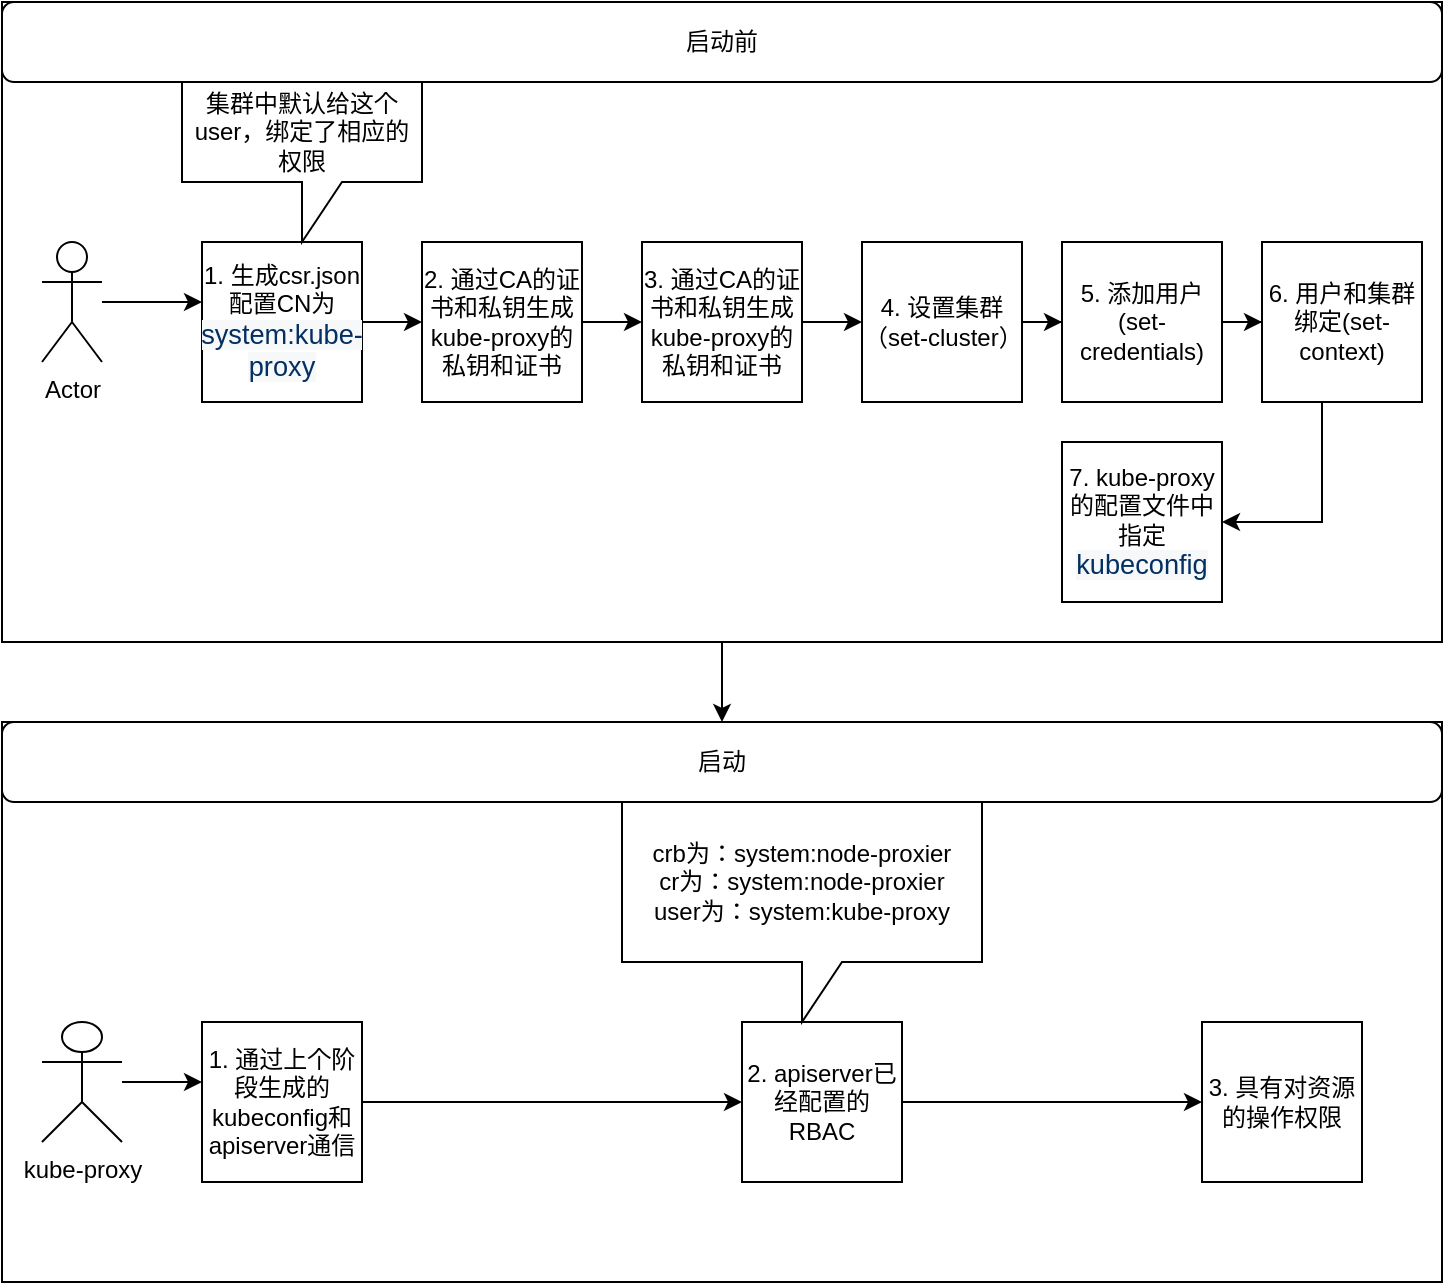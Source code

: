 <mxfile version="12.4.3" type="github" pages="1">
  <diagram id="YDSZ40Oa2ds1ZQn46RLf" name="第 1 页">
    <mxGraphModel dx="1106" dy="702" grid="1" gridSize="10" guides="1" tooltips="1" connect="1" arrows="1" fold="1" page="1" pageScale="1" pageWidth="827" pageHeight="1169" math="0" shadow="0">
      <root>
        <mxCell id="0"/>
        <mxCell id="1" parent="0"/>
        <mxCell id="UKzFMY9ASAY2GWc8jaDQ-19" value="" style="edgeStyle=orthogonalEdgeStyle;rounded=0;orthogonalLoop=1;jettySize=auto;html=1;" edge="1" parent="1" source="UKzFMY9ASAY2GWc8jaDQ-1" target="UKzFMY9ASAY2GWc8jaDQ-18">
          <mxGeometry relative="1" as="geometry"/>
        </mxCell>
        <mxCell id="UKzFMY9ASAY2GWc8jaDQ-1" value="" style="rounded=0;whiteSpace=wrap;html=1;" vertex="1" parent="1">
          <mxGeometry x="50" y="120" width="720" height="320" as="geometry"/>
        </mxCell>
        <mxCell id="UKzFMY9ASAY2GWc8jaDQ-18" value="" style="rounded=0;whiteSpace=wrap;html=1;" vertex="1" parent="1">
          <mxGeometry x="50" y="480" width="720" height="280" as="geometry"/>
        </mxCell>
        <mxCell id="UKzFMY9ASAY2GWc8jaDQ-2" value="启动前" style="rounded=1;whiteSpace=wrap;html=1;" vertex="1" parent="1">
          <mxGeometry x="50" y="120" width="720" height="40" as="geometry"/>
        </mxCell>
        <mxCell id="UKzFMY9ASAY2GWc8jaDQ-5" value="" style="edgeStyle=orthogonalEdgeStyle;rounded=0;orthogonalLoop=1;jettySize=auto;html=1;" edge="1" parent="1" source="UKzFMY9ASAY2GWc8jaDQ-3">
          <mxGeometry relative="1" as="geometry">
            <mxPoint x="150" y="270" as="targetPoint"/>
            <Array as="points">
              <mxPoint x="120" y="270"/>
              <mxPoint x="120" y="270"/>
            </Array>
          </mxGeometry>
        </mxCell>
        <mxCell id="UKzFMY9ASAY2GWc8jaDQ-3" value="Actor" style="shape=umlActor;verticalLabelPosition=bottom;labelBackgroundColor=#ffffff;verticalAlign=top;html=1;outlineConnect=0;" vertex="1" parent="1">
          <mxGeometry x="70" y="240" width="30" height="60" as="geometry"/>
        </mxCell>
        <mxCell id="UKzFMY9ASAY2GWc8jaDQ-8" value="" style="edgeStyle=orthogonalEdgeStyle;rounded=0;orthogonalLoop=1;jettySize=auto;html=1;" edge="1" parent="1" source="UKzFMY9ASAY2GWc8jaDQ-6" target="UKzFMY9ASAY2GWc8jaDQ-7">
          <mxGeometry relative="1" as="geometry"/>
        </mxCell>
        <mxCell id="UKzFMY9ASAY2GWc8jaDQ-6" value="1. 生成csr.json&lt;br&gt;配置CN为&lt;span style=&quot;color: rgb(3 , 47 , 98) ; background-color: rgb(246 , 248 , 250) ; font-family: , &amp;#34;consolas&amp;#34; , &amp;#34;liberation mono&amp;#34; , &amp;#34;menlo&amp;#34; , monospace ; font-size: 13.6px&quot;&gt;system:kube-proxy&lt;/span&gt;" style="whiteSpace=wrap;html=1;aspect=fixed;" vertex="1" parent="1">
          <mxGeometry x="150" y="240" width="80" height="80" as="geometry"/>
        </mxCell>
        <mxCell id="UKzFMY9ASAY2GWc8jaDQ-10" value="" style="edgeStyle=orthogonalEdgeStyle;rounded=0;orthogonalLoop=1;jettySize=auto;html=1;" edge="1" parent="1" source="UKzFMY9ASAY2GWc8jaDQ-7" target="UKzFMY9ASAY2GWc8jaDQ-9">
          <mxGeometry relative="1" as="geometry"/>
        </mxCell>
        <mxCell id="UKzFMY9ASAY2GWc8jaDQ-7" value="2. 通过CA的证书和私钥生成kube-proxy的私钥和证书" style="whiteSpace=wrap;html=1;aspect=fixed;" vertex="1" parent="1">
          <mxGeometry x="260" y="240" width="80" height="80" as="geometry"/>
        </mxCell>
        <mxCell id="UKzFMY9ASAY2GWc8jaDQ-12" value="" style="edgeStyle=orthogonalEdgeStyle;rounded=0;orthogonalLoop=1;jettySize=auto;html=1;" edge="1" parent="1" source="UKzFMY9ASAY2GWc8jaDQ-9" target="UKzFMY9ASAY2GWc8jaDQ-11">
          <mxGeometry relative="1" as="geometry"/>
        </mxCell>
        <mxCell id="UKzFMY9ASAY2GWc8jaDQ-9" value="3. 通过CA的证书和私钥生成kube-proxy的私钥和证书" style="whiteSpace=wrap;html=1;aspect=fixed;" vertex="1" parent="1">
          <mxGeometry x="370" y="240" width="80" height="80" as="geometry"/>
        </mxCell>
        <mxCell id="UKzFMY9ASAY2GWc8jaDQ-14" value="" style="edgeStyle=orthogonalEdgeStyle;rounded=0;orthogonalLoop=1;jettySize=auto;html=1;" edge="1" parent="1" source="UKzFMY9ASAY2GWc8jaDQ-11" target="UKzFMY9ASAY2GWc8jaDQ-13">
          <mxGeometry relative="1" as="geometry"/>
        </mxCell>
        <mxCell id="UKzFMY9ASAY2GWc8jaDQ-11" value="4.&amp;nbsp;设置集群（set-cluster）" style="whiteSpace=wrap;html=1;aspect=fixed;" vertex="1" parent="1">
          <mxGeometry x="480" y="240" width="80" height="80" as="geometry"/>
        </mxCell>
        <mxCell id="UKzFMY9ASAY2GWc8jaDQ-17" value="" style="edgeStyle=orthogonalEdgeStyle;rounded=0;orthogonalLoop=1;jettySize=auto;html=1;" edge="1" parent="1" source="UKzFMY9ASAY2GWc8jaDQ-13" target="UKzFMY9ASAY2GWc8jaDQ-16">
          <mxGeometry relative="1" as="geometry"/>
        </mxCell>
        <mxCell id="UKzFMY9ASAY2GWc8jaDQ-13" value="5.&amp;nbsp;添加用户(set-credentials)" style="whiteSpace=wrap;html=1;aspect=fixed;" vertex="1" parent="1">
          <mxGeometry x="580" y="240" width="80" height="80" as="geometry"/>
        </mxCell>
        <mxCell id="UKzFMY9ASAY2GWc8jaDQ-23" value="" style="edgeStyle=orthogonalEdgeStyle;rounded=0;orthogonalLoop=1;jettySize=auto;html=1;" edge="1" parent="1" source="UKzFMY9ASAY2GWc8jaDQ-16" target="UKzFMY9ASAY2GWc8jaDQ-22">
          <mxGeometry relative="1" as="geometry">
            <Array as="points">
              <mxPoint x="710" y="380"/>
            </Array>
          </mxGeometry>
        </mxCell>
        <mxCell id="UKzFMY9ASAY2GWc8jaDQ-16" value="6.&amp;nbsp;用户和集群绑定(set-context)" style="whiteSpace=wrap;html=1;aspect=fixed;" vertex="1" parent="1">
          <mxGeometry x="680" y="240" width="80" height="80" as="geometry"/>
        </mxCell>
        <mxCell id="UKzFMY9ASAY2GWc8jaDQ-22" value="7. kube-proxy的配置文件中指定&lt;span style=&quot;color: rgb(3 , 47 , 98) ; background-color: rgb(246 , 248 , 250) ; font-family: , &amp;#34;consolas&amp;#34; , &amp;#34;liberation mono&amp;#34; , &amp;#34;menlo&amp;#34; , monospace ; font-size: 13.6px&quot;&gt;kubeconfig&lt;/span&gt;" style="whiteSpace=wrap;html=1;aspect=fixed;" vertex="1" parent="1">
          <mxGeometry x="580" y="340" width="80" height="80" as="geometry"/>
        </mxCell>
        <mxCell id="UKzFMY9ASAY2GWc8jaDQ-20" value="启动" style="rounded=1;whiteSpace=wrap;html=1;" vertex="1" parent="1">
          <mxGeometry x="50" y="480" width="720" height="40" as="geometry"/>
        </mxCell>
        <mxCell id="UKzFMY9ASAY2GWc8jaDQ-21" value="集群中默认给这个user，绑定了相应的权限" style="shape=callout;whiteSpace=wrap;html=1;perimeter=calloutPerimeter;" vertex="1" parent="1">
          <mxGeometry x="140" y="160" width="120" height="80" as="geometry"/>
        </mxCell>
        <mxCell id="UKzFMY9ASAY2GWc8jaDQ-30" style="edgeStyle=orthogonalEdgeStyle;rounded=0;orthogonalLoop=1;jettySize=auto;html=1;entryX=0;entryY=0.375;entryDx=0;entryDy=0;entryPerimeter=0;" edge="1" parent="1" source="UKzFMY9ASAY2GWc8jaDQ-24" target="UKzFMY9ASAY2GWc8jaDQ-25">
          <mxGeometry relative="1" as="geometry"/>
        </mxCell>
        <mxCell id="UKzFMY9ASAY2GWc8jaDQ-24" value="kube-proxy" style="shape=umlActor;verticalLabelPosition=bottom;labelBackgroundColor=#ffffff;verticalAlign=top;html=1;outlineConnect=0;" vertex="1" parent="1">
          <mxGeometry x="70" y="630" width="40" height="60" as="geometry"/>
        </mxCell>
        <mxCell id="UKzFMY9ASAY2GWc8jaDQ-33" value="" style="edgeStyle=orthogonalEdgeStyle;rounded=0;orthogonalLoop=1;jettySize=auto;html=1;" edge="1" parent="1" source="UKzFMY9ASAY2GWc8jaDQ-25" target="UKzFMY9ASAY2GWc8jaDQ-32">
          <mxGeometry relative="1" as="geometry"/>
        </mxCell>
        <mxCell id="UKzFMY9ASAY2GWc8jaDQ-25" value="1. 通过上个阶段生成的kubeconfig和apiserver通信" style="whiteSpace=wrap;html=1;aspect=fixed;" vertex="1" parent="1">
          <mxGeometry x="150" y="630" width="80" height="80" as="geometry"/>
        </mxCell>
        <mxCell id="UKzFMY9ASAY2GWc8jaDQ-37" value="" style="edgeStyle=orthogonalEdgeStyle;rounded=0;orthogonalLoop=1;jettySize=auto;html=1;" edge="1" parent="1" source="UKzFMY9ASAY2GWc8jaDQ-32" target="UKzFMY9ASAY2GWc8jaDQ-36">
          <mxGeometry relative="1" as="geometry"/>
        </mxCell>
        <mxCell id="UKzFMY9ASAY2GWc8jaDQ-32" value="2. apiserver已经配置的RBAC" style="whiteSpace=wrap;html=1;aspect=fixed;" vertex="1" parent="1">
          <mxGeometry x="420" y="630" width="80" height="80" as="geometry"/>
        </mxCell>
        <mxCell id="UKzFMY9ASAY2GWc8jaDQ-36" value="3. 具有对资源的操作权限" style="whiteSpace=wrap;html=1;aspect=fixed;" vertex="1" parent="1">
          <mxGeometry x="650" y="630" width="80" height="80" as="geometry"/>
        </mxCell>
        <mxCell id="UKzFMY9ASAY2GWc8jaDQ-34" value="crb为：system:node-proxier&lt;br&gt;cr为：system:node-proxier&lt;br&gt;user为：system:kube-proxy" style="shape=callout;whiteSpace=wrap;html=1;perimeter=calloutPerimeter;" vertex="1" parent="1">
          <mxGeometry x="360" y="520" width="180" height="110" as="geometry"/>
        </mxCell>
      </root>
    </mxGraphModel>
  </diagram>
</mxfile>
